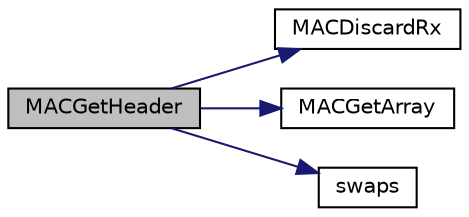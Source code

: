 digraph "MACGetHeader"
{
  edge [fontname="Helvetica",fontsize="10",labelfontname="Helvetica",labelfontsize="10"];
  node [fontname="Helvetica",fontsize="10",shape=record];
  rankdir="LR";
  Node1 [label="MACGetHeader",height=0.2,width=0.4,color="black", fillcolor="grey75", style="filled", fontcolor="black"];
  Node1 -> Node2 [color="midnightblue",fontsize="10",style="solid",fontname="Helvetica"];
  Node2 [label="MACDiscardRx",height=0.2,width=0.4,color="black", fillcolor="white", style="filled",URL="$_e_n_c28_j60_8c.html#a6f0a2614cde1253e6edcc78d1a069b79"];
  Node1 -> Node3 [color="midnightblue",fontsize="10",style="solid",fontname="Helvetica"];
  Node3 [label="MACGetArray",height=0.2,width=0.4,color="black", fillcolor="white", style="filled",URL="$_e_n_c28_j60_8c.html#a89d13e85195c0d00f308194305845016"];
  Node1 -> Node4 [color="midnightblue",fontsize="10",style="solid",fontname="Helvetica"];
  Node4 [label="swaps",height=0.2,width=0.4,color="black", fillcolor="white", style="filled",URL="$_helpers_8h.html#add09104747ab0b189bcd8137ab2458ea"];
}
